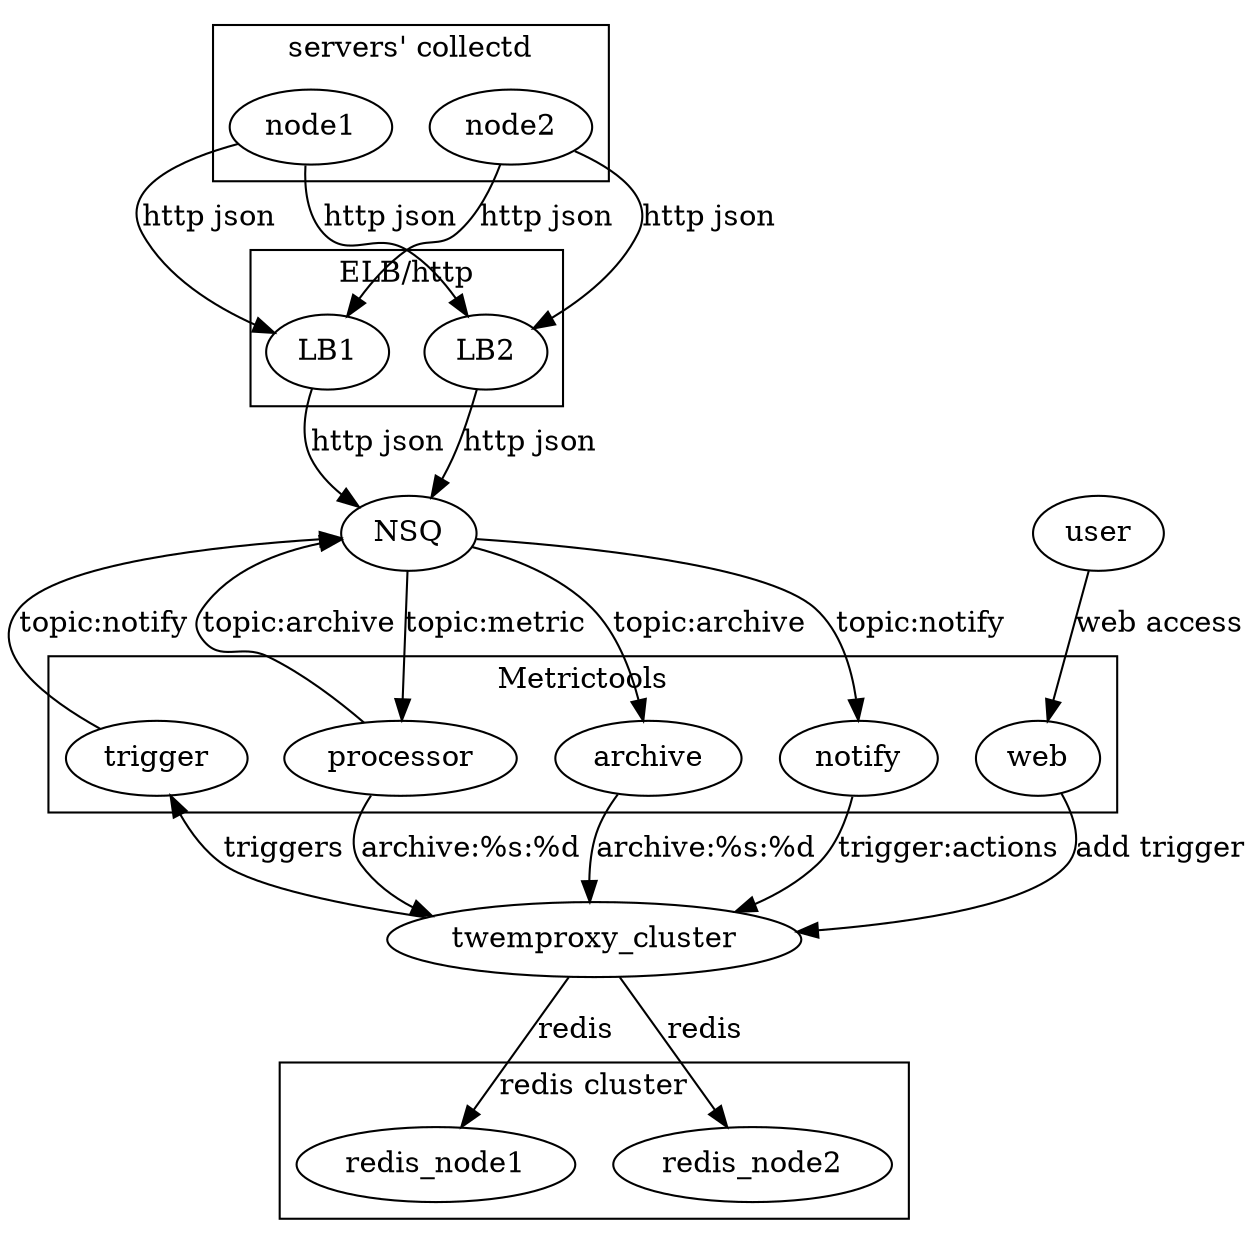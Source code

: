 digraph {
        subgraph cluster_0 {
                label="servers' collectd";
                node1, node2
        }
        subgraph cluster_1 {
                label="ELB/http";
                LB1, LB2
        }
        node1 -> LB1[label="http json",weight="1"];
        node1 -> LB2[label="http json",weight="1"];
        node2 -> LB1[label="http json",weight="1"];
        node2 -> LB2[label="http json",weight="1"];
        LB1 -> NSQ[label="http json",weight="1"];
        LB2 -> NSQ[label="http json",weight="1"];
        subgraph cluster_2 {
                label="Metrictools";
                processor,trigger,archive,notify,web
        }
        subgraph cluster_4 {
                label="redis cluster";
                redis_node1, redis_node2
        }
        NSQ -> processor[label="topic:metric",weight="1"];
        processor -> NSQ[label="topic:archive",weight="1"];
        NSQ -> archive[label="topic:archive",weight="1"];
        processor -> twemproxy_cluster[label="archive:%s:%d",weight="1"];
        archive -> twemproxy_cluster[label="archive:%s:%d",weight="1"];
        twemproxy_cluster -> trigger[label="triggers",weight="1"];
        twemproxy_cluster -> redis_node1[label="redis",weight="1"];
        twemproxy_cluster -> redis_node2[label="redis",weight="1"];
        trigger -> NSQ[label="topic:notify",weight="1"];
        NSQ -> notify[label="topic:notify",weight="1"];
        notify -> twemproxy_cluster[label="trigger:actions",weight="1"];
        web -> twemproxy_cluster[label="add trigger", weight="1"];
        user -> web[label="web access", weight="1"];
}
